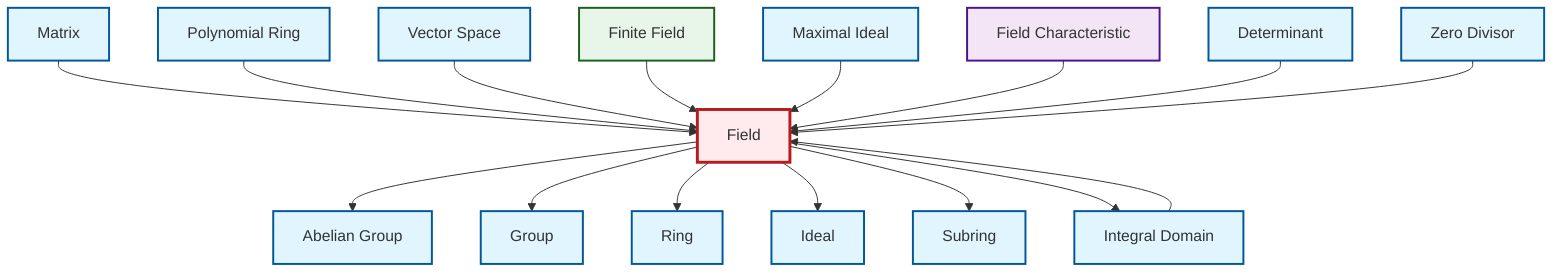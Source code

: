 graph TD
    classDef definition fill:#e1f5fe,stroke:#01579b,stroke-width:2px
    classDef theorem fill:#f3e5f5,stroke:#4a148c,stroke-width:2px
    classDef axiom fill:#fff3e0,stroke:#e65100,stroke-width:2px
    classDef example fill:#e8f5e9,stroke:#1b5e20,stroke-width:2px
    classDef current fill:#ffebee,stroke:#b71c1c,stroke-width:3px
    def-ring["Ring"]:::definition
    def-ideal["Ideal"]:::definition
    def-maximal-ideal["Maximal Ideal"]:::definition
    def-zero-divisor["Zero Divisor"]:::definition
    def-integral-domain["Integral Domain"]:::definition
    def-group["Group"]:::definition
    ex-finite-field["Finite Field"]:::example
    def-field["Field"]:::definition
    def-matrix["Matrix"]:::definition
    def-polynomial-ring["Polynomial Ring"]:::definition
    def-determinant["Determinant"]:::definition
    def-vector-space["Vector Space"]:::definition
    thm-field-characteristic["Field Characteristic"]:::theorem
    def-abelian-group["Abelian Group"]:::definition
    def-subring["Subring"]:::definition
    def-matrix --> def-field
    def-polynomial-ring --> def-field
    def-field --> def-abelian-group
    def-field --> def-group
    def-field --> def-ring
    def-vector-space --> def-field
    def-field --> def-ideal
    ex-finite-field --> def-field
    def-maximal-ideal --> def-field
    thm-field-characteristic --> def-field
    def-determinant --> def-field
    def-integral-domain --> def-field
    def-field --> def-subring
    def-zero-divisor --> def-field
    def-field --> def-integral-domain
    class def-field current